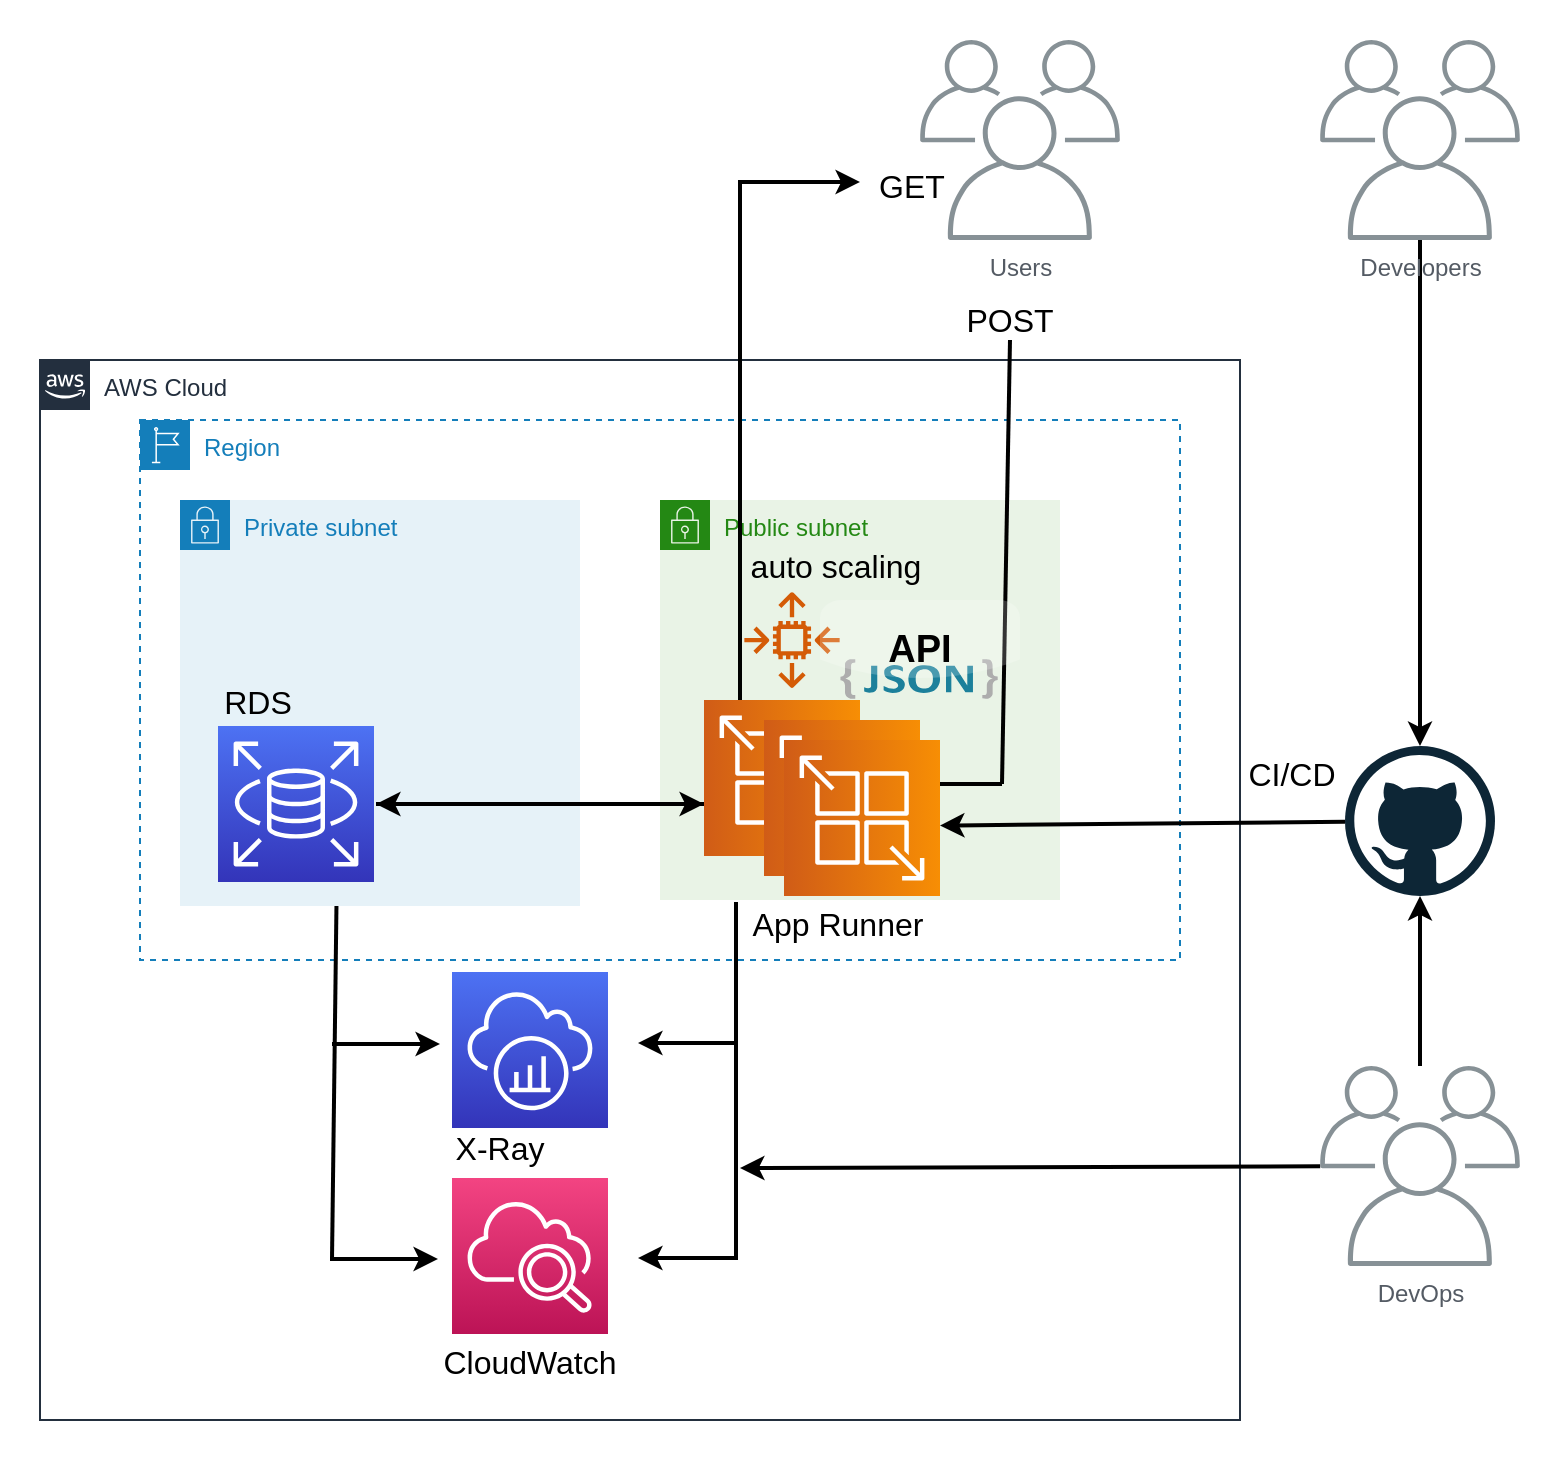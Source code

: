 <mxfile version="20.5.1" type="github">
  <diagram id="7r52QbRG1SOnmnhvZGQe" name="Página-1">
    <mxGraphModel dx="1657" dy="1704" grid="1" gridSize="10" guides="1" tooltips="1" connect="1" arrows="1" fold="1" page="1" pageScale="1" pageWidth="827" pageHeight="1169" math="0" shadow="0">
      <root>
        <mxCell id="0" />
        <mxCell id="1" parent="0" />
        <mxCell id="2p6uh4pjQ9wnQeHXQtB_-2" value="Region" style="points=[[0,0],[0.25,0],[0.5,0],[0.75,0],[1,0],[1,0.25],[1,0.5],[1,0.75],[1,1],[0.75,1],[0.5,1],[0.25,1],[0,1],[0,0.75],[0,0.5],[0,0.25]];outlineConnect=0;gradientColor=none;html=1;whiteSpace=wrap;fontSize=12;fontStyle=0;container=1;pointerEvents=0;collapsible=0;recursiveResize=0;shape=mxgraph.aws4.group;grIcon=mxgraph.aws4.group_region;strokeColor=#147EBA;fillColor=none;verticalAlign=top;align=left;spacingLeft=30;fontColor=#147EBA;dashed=1;" vertex="1" parent="1">
          <mxGeometry x="40" y="40" width="520" height="270" as="geometry" />
        </mxCell>
        <mxCell id="2p6uh4pjQ9wnQeHXQtB_-3" value="AWS Cloud" style="points=[[0,0],[0.25,0],[0.5,0],[0.75,0],[1,0],[1,0.25],[1,0.5],[1,0.75],[1,1],[0.75,1],[0.5,1],[0.25,1],[0,1],[0,0.75],[0,0.5],[0,0.25]];outlineConnect=0;gradientColor=none;html=1;whiteSpace=wrap;fontSize=12;fontStyle=0;container=1;pointerEvents=0;collapsible=0;recursiveResize=0;shape=mxgraph.aws4.group;grIcon=mxgraph.aws4.group_aws_cloud_alt;strokeColor=#232F3E;fillColor=none;verticalAlign=top;align=left;spacingLeft=30;fontColor=#232F3E;dashed=0;" vertex="1" parent="1">
          <mxGeometry x="-10" y="10" width="600" height="530" as="geometry" />
        </mxCell>
        <mxCell id="2p6uh4pjQ9wnQeHXQtB_-52" value="" style="endArrow=none;html=1;rounded=0;strokeWidth=2;entryX=0.763;entryY=0.859;entryDx=0;entryDy=0;entryPerimeter=0;" edge="1" parent="2p6uh4pjQ9wnQeHXQtB_-3" target="2p6uh4pjQ9wnQeHXQtB_-5">
          <mxGeometry width="50" height="50" relative="1" as="geometry">
            <mxPoint x="146" y="450" as="sourcePoint" />
            <mxPoint x="148.5" y="261" as="targetPoint" />
          </mxGeometry>
        </mxCell>
        <mxCell id="2p6uh4pjQ9wnQeHXQtB_-4" value="Private subnet" style="points=[[0,0],[0.25,0],[0.5,0],[0.75,0],[1,0],[1,0.25],[1,0.5],[1,0.75],[1,1],[0.75,1],[0.5,1],[0.25,1],[0,1],[0,0.75],[0,0.5],[0,0.25]];outlineConnect=0;gradientColor=none;html=1;whiteSpace=wrap;fontSize=12;fontStyle=0;container=1;pointerEvents=0;collapsible=0;recursiveResize=0;shape=mxgraph.aws4.group;grIcon=mxgraph.aws4.group_security_group;grStroke=0;strokeColor=#147EBA;fillColor=#E6F2F8;verticalAlign=top;align=left;spacingLeft=30;fontColor=#147EBA;dashed=0;" vertex="1" parent="2p6uh4pjQ9wnQeHXQtB_-3">
          <mxGeometry x="70" y="70" width="200" height="203" as="geometry" />
        </mxCell>
        <mxCell id="2p6uh4pjQ9wnQeHXQtB_-84" value="RDS" style="text;html=1;strokeColor=none;fillColor=none;align=center;verticalAlign=middle;whiteSpace=wrap;rounded=0;fontSize=16;" vertex="1" parent="2p6uh4pjQ9wnQeHXQtB_-4">
          <mxGeometry x="4" y="86" width="70" height="30" as="geometry" />
        </mxCell>
        <mxCell id="2p6uh4pjQ9wnQeHXQtB_-5" value="" style="sketch=0;points=[[0,0,0],[0.25,0,0],[0.5,0,0],[0.75,0,0],[1,0,0],[0,1,0],[0.25,1,0],[0.5,1,0],[0.75,1,0],[1,1,0],[0,0.25,0],[0,0.5,0],[0,0.75,0],[1,0.25,0],[1,0.5,0],[1,0.75,0]];outlineConnect=0;fontColor=#232F3E;gradientColor=#4D72F3;gradientDirection=north;fillColor=#3334B9;strokeColor=#ffffff;dashed=0;verticalLabelPosition=bottom;verticalAlign=top;align=center;html=1;fontSize=12;fontStyle=0;aspect=fixed;shape=mxgraph.aws4.resourceIcon;resIcon=mxgraph.aws4.rds;" vertex="1" parent="2p6uh4pjQ9wnQeHXQtB_-4">
          <mxGeometry x="19" y="113" width="78" height="78" as="geometry" />
        </mxCell>
        <mxCell id="2p6uh4pjQ9wnQeHXQtB_-6" value="Public subnet" style="points=[[0,0],[0.25,0],[0.5,0],[0.75,0],[1,0],[1,0.25],[1,0.5],[1,0.75],[1,1],[0.75,1],[0.5,1],[0.25,1],[0,1],[0,0.75],[0,0.5],[0,0.25]];outlineConnect=0;gradientColor=none;html=1;whiteSpace=wrap;fontSize=12;fontStyle=0;container=1;pointerEvents=0;collapsible=0;recursiveResize=0;shape=mxgraph.aws4.group;grIcon=mxgraph.aws4.group_security_group;grStroke=0;strokeColor=#248814;fillColor=#E9F3E6;verticalAlign=top;align=left;spacingLeft=30;fontColor=#248814;dashed=0;" vertex="1" parent="2p6uh4pjQ9wnQeHXQtB_-3">
          <mxGeometry x="310" y="70" width="200" height="200" as="geometry" />
        </mxCell>
        <mxCell id="2p6uh4pjQ9wnQeHXQtB_-11" value="" style="sketch=0;points=[[0,0,0],[0.25,0,0],[0.5,0,0],[0.75,0,0],[1,0,0],[0,1,0],[0.25,1,0],[0.5,1,0],[0.75,1,0],[1,1,0],[0,0.25,0],[0,0.5,0],[0,0.75,0],[1,0.25,0],[1,0.5,0],[1,0.75,0]];outlineConnect=0;fontColor=#232F3E;gradientColor=#F78E04;gradientDirection=north;fillColor=#D05C17;strokeColor=#ffffff;dashed=0;verticalLabelPosition=bottom;verticalAlign=top;align=center;html=1;fontSize=12;fontStyle=0;aspect=fixed;shape=mxgraph.aws4.resourceIcon;resIcon=mxgraph.aws4.app_runner;direction=south;" vertex="1" parent="2p6uh4pjQ9wnQeHXQtB_-6">
          <mxGeometry x="22" y="100" width="78" height="78" as="geometry" />
        </mxCell>
        <mxCell id="2p6uh4pjQ9wnQeHXQtB_-12" value="" style="sketch=0;outlineConnect=0;fontColor=#232F3E;gradientColor=none;fillColor=#D45B07;strokeColor=none;dashed=0;verticalLabelPosition=bottom;verticalAlign=top;align=center;html=1;fontSize=12;fontStyle=0;aspect=fixed;pointerEvents=1;shape=mxgraph.aws4.auto_scaling2;" vertex="1" parent="2p6uh4pjQ9wnQeHXQtB_-6">
          <mxGeometry x="42" y="46" width="48" height="48" as="geometry" />
        </mxCell>
        <mxCell id="2p6uh4pjQ9wnQeHXQtB_-35" value="" style="endArrow=none;html=1;rounded=0;strokeWidth=2;entryX=0.5;entryY=1;entryDx=0;entryDy=0;" edge="1" parent="2p6uh4pjQ9wnQeHXQtB_-6" target="2p6uh4pjQ9wnQeHXQtB_-79">
          <mxGeometry width="50" height="50" relative="1" as="geometry">
            <mxPoint x="171" y="142" as="sourcePoint" />
            <mxPoint x="171" y="-88" as="targetPoint" />
          </mxGeometry>
        </mxCell>
        <mxCell id="2p6uh4pjQ9wnQeHXQtB_-36" value="" style="endArrow=classic;html=1;rounded=0;strokeWidth=2;" edge="1" parent="2p6uh4pjQ9wnQeHXQtB_-6">
          <mxGeometry width="50" height="50" relative="1" as="geometry">
            <mxPoint x="171" y="142" as="sourcePoint" />
            <mxPoint x="121" y="142" as="targetPoint" />
          </mxGeometry>
        </mxCell>
        <mxCell id="2p6uh4pjQ9wnQeHXQtB_-75" value="&lt;font style=&quot;font-size: 16px;&quot;&gt;auto scaling&lt;/font&gt;" style="text;html=1;strokeColor=none;fillColor=none;align=center;verticalAlign=middle;whiteSpace=wrap;rounded=0;fontSize=19;" vertex="1" parent="2p6uh4pjQ9wnQeHXQtB_-6">
          <mxGeometry x="38" y="18" width="100" height="30" as="geometry" />
        </mxCell>
        <mxCell id="2p6uh4pjQ9wnQeHXQtB_-17" value="" style="dashed=0;outlineConnect=0;html=1;align=center;labelPosition=center;verticalLabelPosition=bottom;verticalAlign=top;shape=mxgraph.webicons.json_2;gradientColor=#DFDEDE;strokeColor=#97D077;fillColor=none;" vertex="1" parent="2p6uh4pjQ9wnQeHXQtB_-6">
          <mxGeometry x="80" y="50" width="100" height="80" as="geometry" />
        </mxCell>
        <mxCell id="2p6uh4pjQ9wnQeHXQtB_-73" value="&lt;font style=&quot;font-size: 19px;&quot;&gt;API&lt;/font&gt;" style="text;html=1;strokeColor=none;fillColor=none;align=center;verticalAlign=middle;whiteSpace=wrap;rounded=0;fontStyle=1" vertex="1" parent="2p6uh4pjQ9wnQeHXQtB_-6">
          <mxGeometry x="80" y="60" width="100" height="30" as="geometry" />
        </mxCell>
        <mxCell id="2p6uh4pjQ9wnQeHXQtB_-26" style="edgeStyle=none;rounded=0;orthogonalLoop=1;jettySize=auto;html=1;exitX=1;exitY=0.5;exitDx=0;exitDy=0;exitPerimeter=0;strokeWidth=2;" edge="1" parent="2p6uh4pjQ9wnQeHXQtB_-3">
          <mxGeometry relative="1" as="geometry">
            <mxPoint x="168" y="222" as="sourcePoint" />
            <mxPoint x="332" y="222" as="targetPoint" />
          </mxGeometry>
        </mxCell>
        <mxCell id="2p6uh4pjQ9wnQeHXQtB_-28" style="edgeStyle=none;rounded=0;orthogonalLoop=1;jettySize=auto;html=1;strokeWidth=2;" edge="1" parent="2p6uh4pjQ9wnQeHXQtB_-3">
          <mxGeometry relative="1" as="geometry">
            <mxPoint x="332" y="222" as="sourcePoint" />
            <mxPoint x="168" y="222" as="targetPoint" />
          </mxGeometry>
        </mxCell>
        <mxCell id="2p6uh4pjQ9wnQeHXQtB_-37" value="" style="endArrow=none;html=1;rounded=0;strokeWidth=2;" edge="1" parent="2p6uh4pjQ9wnQeHXQtB_-3">
          <mxGeometry width="50" height="50" relative="1" as="geometry">
            <mxPoint x="350" y="170" as="sourcePoint" />
            <mxPoint x="350" y="-90" as="targetPoint" />
          </mxGeometry>
        </mxCell>
        <mxCell id="2p6uh4pjQ9wnQeHXQtB_-38" value="" style="endArrow=classic;html=1;rounded=0;strokeWidth=2;" edge="1" parent="2p6uh4pjQ9wnQeHXQtB_-3">
          <mxGeometry width="50" height="50" relative="1" as="geometry">
            <mxPoint x="350" y="-89" as="sourcePoint" />
            <mxPoint x="410" y="-89" as="targetPoint" />
          </mxGeometry>
        </mxCell>
        <mxCell id="2p6uh4pjQ9wnQeHXQtB_-45" value="" style="sketch=0;points=[[0,0,0],[0.25,0,0],[0.5,0,0],[0.75,0,0],[1,0,0],[0,1,0],[0.25,1,0],[0.5,1,0],[0.75,1,0],[1,1,0],[0,0.25,0],[0,0.5,0],[0,0.75,0],[1,0.25,0],[1,0.5,0],[1,0.75,0]];outlineConnect=0;fontColor=#232F3E;gradientColor=#4D72F3;gradientDirection=north;fillColor=#3334B9;strokeColor=#ffffff;dashed=0;verticalLabelPosition=bottom;verticalAlign=top;align=center;html=1;fontSize=12;fontStyle=0;aspect=fixed;shape=mxgraph.aws4.resourceIcon;resIcon=mxgraph.aws4.xray;" vertex="1" parent="2p6uh4pjQ9wnQeHXQtB_-3">
          <mxGeometry x="206" y="306" width="78" height="78" as="geometry" />
        </mxCell>
        <mxCell id="2p6uh4pjQ9wnQeHXQtB_-46" value="" style="sketch=0;points=[[0,0,0],[0.25,0,0],[0.5,0,0],[0.75,0,0],[1,0,0],[0,1,0],[0.25,1,0],[0.5,1,0],[0.75,1,0],[1,1,0],[0,0.25,0],[0,0.5,0],[0,0.75,0],[1,0.25,0],[1,0.5,0],[1,0.75,0]];points=[[0,0,0],[0.25,0,0],[0.5,0,0],[0.75,0,0],[1,0,0],[0,1,0],[0.25,1,0],[0.5,1,0],[0.75,1,0],[1,1,0],[0,0.25,0],[0,0.5,0],[0,0.75,0],[1,0.25,0],[1,0.5,0],[1,0.75,0]];outlineConnect=0;fontColor=#232F3E;gradientColor=#F34482;gradientDirection=north;fillColor=#BC1356;strokeColor=#ffffff;dashed=0;verticalLabelPosition=bottom;verticalAlign=top;align=center;html=1;fontSize=12;fontStyle=0;aspect=fixed;shape=mxgraph.aws4.resourceIcon;resIcon=mxgraph.aws4.cloudwatch_2;" vertex="1" parent="2p6uh4pjQ9wnQeHXQtB_-3">
          <mxGeometry x="206" y="409" width="78" height="78" as="geometry" />
        </mxCell>
        <mxCell id="2p6uh4pjQ9wnQeHXQtB_-48" value="" style="endArrow=none;html=1;rounded=0;strokeWidth=2;" edge="1" parent="2p6uh4pjQ9wnQeHXQtB_-3">
          <mxGeometry width="50" height="50" relative="1" as="geometry">
            <mxPoint x="348" y="450" as="sourcePoint" />
            <mxPoint x="348" y="271" as="targetPoint" />
          </mxGeometry>
        </mxCell>
        <mxCell id="2p6uh4pjQ9wnQeHXQtB_-49" value="" style="endArrow=classic;html=1;rounded=0;strokeWidth=2;" edge="1" parent="2p6uh4pjQ9wnQeHXQtB_-3">
          <mxGeometry width="50" height="50" relative="1" as="geometry">
            <mxPoint x="349" y="449" as="sourcePoint" />
            <mxPoint x="299" y="449" as="targetPoint" />
          </mxGeometry>
        </mxCell>
        <mxCell id="2p6uh4pjQ9wnQeHXQtB_-51" value="" style="endArrow=classic;html=1;rounded=0;strokeWidth=2;" edge="1" parent="2p6uh4pjQ9wnQeHXQtB_-3">
          <mxGeometry width="50" height="50" relative="1" as="geometry">
            <mxPoint x="349" y="341.5" as="sourcePoint" />
            <mxPoint x="299" y="341.5" as="targetPoint" />
          </mxGeometry>
        </mxCell>
        <mxCell id="2p6uh4pjQ9wnQeHXQtB_-54" value="" style="endArrow=classic;html=1;rounded=0;strokeWidth=2;" edge="1" parent="2p6uh4pjQ9wnQeHXQtB_-3">
          <mxGeometry width="50" height="50" relative="1" as="geometry">
            <mxPoint x="146" y="342" as="sourcePoint" />
            <mxPoint x="200" y="342" as="targetPoint" />
          </mxGeometry>
        </mxCell>
        <mxCell id="2p6uh4pjQ9wnQeHXQtB_-55" value="" style="endArrow=classic;html=1;rounded=0;strokeWidth=2;" edge="1" parent="2p6uh4pjQ9wnQeHXQtB_-3">
          <mxGeometry width="50" height="50" relative="1" as="geometry">
            <mxPoint x="145" y="449.5" as="sourcePoint" />
            <mxPoint x="199" y="449.5" as="targetPoint" />
          </mxGeometry>
        </mxCell>
        <mxCell id="2p6uh4pjQ9wnQeHXQtB_-72" value="" style="edgeStyle=none;rounded=0;orthogonalLoop=1;jettySize=auto;html=1;strokeWidth=2;" edge="1" parent="2p6uh4pjQ9wnQeHXQtB_-3" source="2p6uh4pjQ9wnQeHXQtB_-47">
          <mxGeometry relative="1" as="geometry">
            <mxPoint x="612.5" y="402.999" as="sourcePoint" />
            <mxPoint x="350" y="404" as="targetPoint" />
          </mxGeometry>
        </mxCell>
        <mxCell id="2p6uh4pjQ9wnQeHXQtB_-78" value="App Runner" style="text;html=1;strokeColor=none;fillColor=none;align=center;verticalAlign=middle;whiteSpace=wrap;rounded=0;fontSize=16;" vertex="1" parent="2p6uh4pjQ9wnQeHXQtB_-3">
          <mxGeometry x="349" y="267" width="100" height="30" as="geometry" />
        </mxCell>
        <mxCell id="2p6uh4pjQ9wnQeHXQtB_-82" value="X-Ray" style="text;html=1;strokeColor=none;fillColor=none;align=center;verticalAlign=middle;whiteSpace=wrap;rounded=0;fontSize=16;" vertex="1" parent="2p6uh4pjQ9wnQeHXQtB_-3">
          <mxGeometry x="200" y="379" width="60" height="30" as="geometry" />
        </mxCell>
        <mxCell id="2p6uh4pjQ9wnQeHXQtB_-83" value="CloudWatch" style="text;html=1;strokeColor=none;fillColor=none;align=center;verticalAlign=middle;whiteSpace=wrap;rounded=0;fontSize=16;" vertex="1" parent="2p6uh4pjQ9wnQeHXQtB_-3">
          <mxGeometry x="215" y="486" width="60" height="30" as="geometry" />
        </mxCell>
        <mxCell id="2p6uh4pjQ9wnQeHXQtB_-13" value="Users" style="sketch=0;outlineConnect=0;gradientColor=none;fontColor=#545B64;strokeColor=none;fillColor=#879196;dashed=0;verticalLabelPosition=bottom;verticalAlign=top;align=center;html=1;fontSize=12;fontStyle=0;aspect=fixed;shape=mxgraph.aws4.illustration_users;pointerEvents=1" vertex="1" parent="1">
          <mxGeometry x="430" y="-150" width="100" height="100" as="geometry" />
        </mxCell>
        <mxCell id="2p6uh4pjQ9wnQeHXQtB_-39" value="" style="sketch=0;points=[[0,0,0],[0.25,0,0],[0.5,0,0],[0.75,0,0],[1,0,0],[0,1,0],[0.25,1,0],[0.5,1,0],[0.75,1,0],[1,1,0],[0,0.25,0],[0,0.5,0],[0,0.75,0],[1,0.25,0],[1,0.5,0],[1,0.75,0]];outlineConnect=0;fontColor=#232F3E;gradientColor=#F78E04;gradientDirection=north;fillColor=#D05C17;strokeColor=#ffffff;dashed=0;verticalLabelPosition=bottom;verticalAlign=top;align=center;html=1;fontSize=12;fontStyle=0;aspect=fixed;shape=mxgraph.aws4.resourceIcon;resIcon=mxgraph.aws4.app_runner;direction=south;" vertex="1" parent="1">
          <mxGeometry x="352" y="190" width="78" height="78" as="geometry" />
        </mxCell>
        <mxCell id="2p6uh4pjQ9wnQeHXQtB_-40" value="" style="sketch=0;points=[[0,0,0],[0.25,0,0],[0.5,0,0],[0.75,0,0],[1,0,0],[0,1,0],[0.25,1,0],[0.5,1,0],[0.75,1,0],[1,1,0],[0,0.25,0],[0,0.5,0],[0,0.75,0],[1,0.25,0],[1,0.5,0],[1,0.75,0]];outlineConnect=0;fontColor=#232F3E;gradientColor=#F78E04;gradientDirection=north;fillColor=#D05C17;strokeColor=#ffffff;dashed=0;verticalLabelPosition=bottom;verticalAlign=top;align=center;html=1;fontSize=12;fontStyle=0;aspect=fixed;shape=mxgraph.aws4.resourceIcon;resIcon=mxgraph.aws4.app_runner;direction=south;" vertex="1" parent="1">
          <mxGeometry x="362" y="200" width="78" height="78" as="geometry" />
        </mxCell>
        <mxCell id="2p6uh4pjQ9wnQeHXQtB_-57" value="" style="edgeStyle=none;rounded=0;orthogonalLoop=1;jettySize=auto;html=1;strokeWidth=2;" edge="1" parent="1" source="2p6uh4pjQ9wnQeHXQtB_-43">
          <mxGeometry relative="1" as="geometry">
            <mxPoint x="632.5" y="241.709" as="sourcePoint" />
            <mxPoint x="440" y="242.783" as="targetPoint" />
          </mxGeometry>
        </mxCell>
        <mxCell id="2p6uh4pjQ9wnQeHXQtB_-43" value="" style="dashed=0;outlineConnect=0;html=1;align=center;labelPosition=center;verticalLabelPosition=bottom;verticalAlign=top;shape=mxgraph.weblogos.github;strokeColor=#97D077;fillColor=none;" vertex="1" parent="1">
          <mxGeometry x="642.5" y="203" width="75" height="75" as="geometry" />
        </mxCell>
        <mxCell id="2p6uh4pjQ9wnQeHXQtB_-56" value="" style="edgeStyle=none;rounded=0;orthogonalLoop=1;jettySize=auto;html=1;strokeWidth=2;" edge="1" parent="1" source="2p6uh4pjQ9wnQeHXQtB_-47" target="2p6uh4pjQ9wnQeHXQtB_-43">
          <mxGeometry relative="1" as="geometry" />
        </mxCell>
        <mxCell id="2p6uh4pjQ9wnQeHXQtB_-47" value="DevOps" style="sketch=0;outlineConnect=0;gradientColor=none;fontColor=#545B64;strokeColor=none;fillColor=#879196;dashed=0;verticalLabelPosition=bottom;verticalAlign=top;align=center;html=1;fontSize=12;fontStyle=0;aspect=fixed;shape=mxgraph.aws4.illustration_users;pointerEvents=1" vertex="1" parent="1">
          <mxGeometry x="630" y="363" width="100" height="100" as="geometry" />
        </mxCell>
        <mxCell id="2p6uh4pjQ9wnQeHXQtB_-70" value="" style="edgeStyle=none;rounded=0;orthogonalLoop=1;jettySize=auto;html=1;strokeWidth=2;" edge="1" parent="1" source="2p6uh4pjQ9wnQeHXQtB_-69" target="2p6uh4pjQ9wnQeHXQtB_-43">
          <mxGeometry relative="1" as="geometry" />
        </mxCell>
        <mxCell id="2p6uh4pjQ9wnQeHXQtB_-69" value="Developers&lt;br&gt;" style="sketch=0;outlineConnect=0;gradientColor=none;fontColor=#545B64;strokeColor=none;fillColor=#879196;dashed=0;verticalLabelPosition=bottom;verticalAlign=top;align=center;html=1;fontSize=12;fontStyle=0;aspect=fixed;shape=mxgraph.aws4.illustration_users;pointerEvents=1" vertex="1" parent="1">
          <mxGeometry x="630" y="-150" width="100" height="100" as="geometry" />
        </mxCell>
        <mxCell id="2p6uh4pjQ9wnQeHXQtB_-79" value="POST" style="text;html=1;strokeColor=none;fillColor=none;align=center;verticalAlign=middle;whiteSpace=wrap;rounded=0;fontSize=16;" vertex="1" parent="1">
          <mxGeometry x="430" y="-20" width="90" height="20" as="geometry" />
        </mxCell>
        <mxCell id="2p6uh4pjQ9wnQeHXQtB_-80" value="GET" style="text;html=1;strokeColor=none;fillColor=none;align=center;verticalAlign=middle;whiteSpace=wrap;rounded=0;fontSize=16;" vertex="1" parent="1">
          <mxGeometry x="379" y="-87" width="94" height="20" as="geometry" />
        </mxCell>
        <mxCell id="2p6uh4pjQ9wnQeHXQtB_-81" value="CI/CD" style="text;html=1;strokeColor=none;fillColor=none;align=center;verticalAlign=middle;whiteSpace=wrap;rounded=0;fontSize=16;" vertex="1" parent="1">
          <mxGeometry x="576" y="202" width="80" height="30" as="geometry" />
        </mxCell>
        <mxCell id="2p6uh4pjQ9wnQeHXQtB_-86" value="&lt;font color=&quot;#ffffff&quot;&gt;O&lt;/font&gt;" style="text;html=1;strokeColor=none;fillColor=none;align=center;verticalAlign=middle;whiteSpace=wrap;rounded=0;fontSize=16;" vertex="1" parent="1">
          <mxGeometry x="-30" y="-10" width="20" height="20" as="geometry" />
        </mxCell>
        <mxCell id="2p6uh4pjQ9wnQeHXQtB_-87" value="&lt;font color=&quot;#ffffff&quot;&gt;O&lt;/font&gt;" style="text;html=1;strokeColor=none;fillColor=none;align=center;verticalAlign=middle;whiteSpace=wrap;rounded=0;fontSize=16;" vertex="1" parent="1">
          <mxGeometry x="-30" y="540" width="20" height="20" as="geometry" />
        </mxCell>
        <mxCell id="2p6uh4pjQ9wnQeHXQtB_-88" value="&lt;font color=&quot;#ffffff&quot;&gt;O&lt;/font&gt;" style="text;html=1;strokeColor=none;fillColor=none;align=center;verticalAlign=middle;whiteSpace=wrap;rounded=0;fontSize=16;" vertex="1" parent="1">
          <mxGeometry x="730" y="540" width="20" height="20" as="geometry" />
        </mxCell>
        <mxCell id="2p6uh4pjQ9wnQeHXQtB_-89" value="&lt;font color=&quot;#ffffff&quot;&gt;O&lt;/font&gt;" style="text;html=1;strokeColor=none;fillColor=none;align=center;verticalAlign=middle;whiteSpace=wrap;rounded=0;fontSize=16;" vertex="1" parent="1">
          <mxGeometry x="717.5" y="-170" width="20" height="20" as="geometry" />
        </mxCell>
      </root>
    </mxGraphModel>
  </diagram>
</mxfile>
